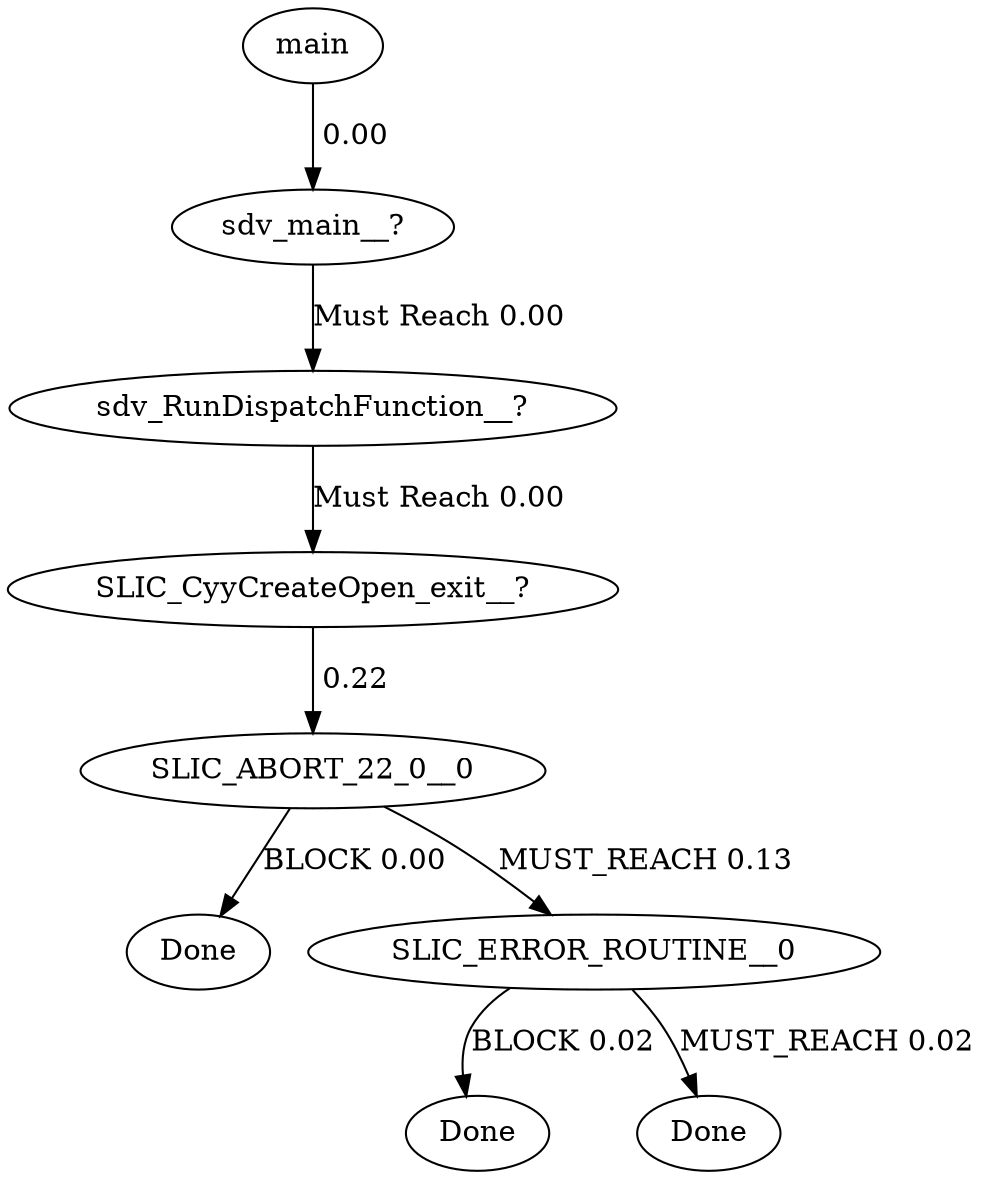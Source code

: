 digraph TG {
0 [label="main"]
1 [label="sdv_main__?"]
2 [label="sdv_RunDispatchFunction__?"]
3 [label="SLIC_CyyCreateOpen_exit__?"]
4 [label="SLIC_ABORT_22_0__0"]
5 [label="Done"]
6 [label="SLIC_ERROR_ROUTINE__0"]
7 [label="Done"]
8 [label="Done"]
0 -> 1 [label=" 0.00"]
1 -> 2 [label="Must Reach 0.00"]
2 -> 3 [label="Must Reach 0.00"]
3 -> 4 [label=" 0.22"]
4 -> 5 [label="BLOCK 0.00"]
4 -> 6 [label="MUST_REACH 0.13"]
6 -> 7 [label="BLOCK 0.02"]
6 -> 8 [label="MUST_REACH 0.02"]
}
